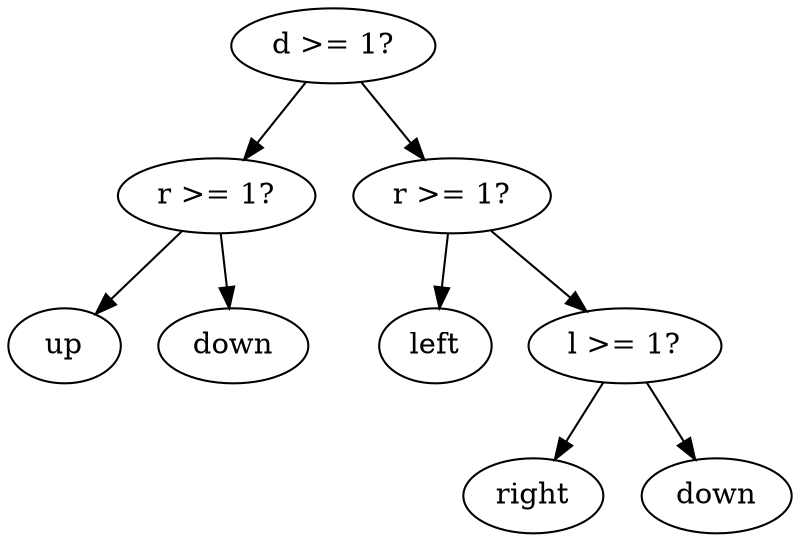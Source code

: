 digraph tree {
    "0x0" [label="d >= 1?"];
    "0x1" [label="r >= 1?"];
    "0x2" [label="up"];
    "0x3" [label="down"];
    "0x4" [label="r >= 1?"];
    "0x5" [label="left"];
    "0x6" [label="l >= 1?"];
    "0x7" [label="right"];
    "0x8" [label="down"];
    "0x0" -> "0x1";
    "0x0" -> "0x4";
    "0x1" -> "0x2";
    "0x1" -> "0x3";
    "0x4" -> "0x5";
    "0x4" -> "0x6";
    "0x6" -> "0x7";
    "0x6" -> "0x8";
}
